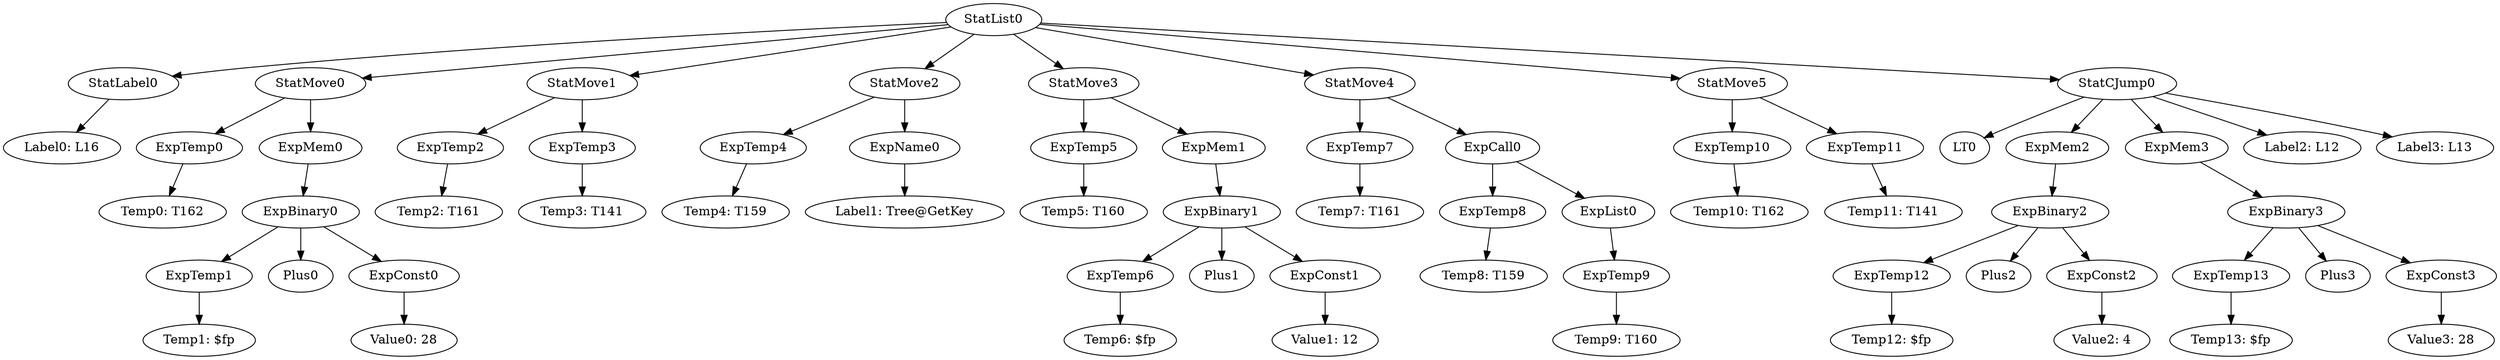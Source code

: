 digraph {
	ordering = out;
	ExpMem3 -> ExpBinary3;
	ExpConst3 -> "Value3: 28";
	ExpBinary3 -> ExpTemp13;
	ExpBinary3 -> Plus3;
	ExpBinary3 -> ExpConst3;
	ExpTemp13 -> "Temp13: $fp";
	ExpConst2 -> "Value2: 4";
	ExpBinary2 -> ExpTemp12;
	ExpBinary2 -> Plus2;
	ExpBinary2 -> ExpConst2;
	ExpList0 -> ExpTemp9;
	ExpTemp9 -> "Temp9: T160";
	ExpMem2 -> ExpBinary2;
	ExpCall0 -> ExpTemp8;
	ExpCall0 -> ExpList0;
	StatCJump0 -> LT0;
	StatCJump0 -> ExpMem2;
	StatCJump0 -> ExpMem3;
	StatCJump0 -> "Label2: L12";
	StatCJump0 -> "Label3: L13";
	ExpTemp8 -> "Temp8: T159";
	StatMove1 -> ExpTemp2;
	StatMove1 -> ExpTemp3;
	StatMove5 -> ExpTemp10;
	StatMove5 -> ExpTemp11;
	ExpConst1 -> "Value1: 12";
	ExpBinary1 -> ExpTemp6;
	ExpBinary1 -> Plus1;
	ExpBinary1 -> ExpConst1;
	ExpTemp10 -> "Temp10: T162";
	ExpTemp2 -> "Temp2: T161";
	StatMove2 -> ExpTemp4;
	StatMove2 -> ExpName0;
	ExpConst0 -> "Value0: 28";
	ExpMem1 -> ExpBinary1;
	StatLabel0 -> "Label0: L16";
	StatList0 -> StatLabel0;
	StatList0 -> StatMove0;
	StatList0 -> StatMove1;
	StatList0 -> StatMove2;
	StatList0 -> StatMove3;
	StatList0 -> StatMove4;
	StatList0 -> StatMove5;
	StatList0 -> StatCJump0;
	ExpTemp0 -> "Temp0: T162";
	ExpTemp12 -> "Temp12: $fp";
	ExpBinary0 -> ExpTemp1;
	ExpBinary0 -> Plus0;
	ExpBinary0 -> ExpConst0;
	StatMove0 -> ExpTemp0;
	StatMove0 -> ExpMem0;
	ExpTemp3 -> "Temp3: T141";
	ExpName0 -> "Label1: Tree@GetKey";
	ExpTemp4 -> "Temp4: T159";
	ExpTemp7 -> "Temp7: T161";
	ExpTemp1 -> "Temp1: $fp";
	ExpTemp5 -> "Temp5: T160";
	ExpTemp11 -> "Temp11: T141";
	StatMove3 -> ExpTemp5;
	StatMove3 -> ExpMem1;
	ExpTemp6 -> "Temp6: $fp";
	ExpMem0 -> ExpBinary0;
	StatMove4 -> ExpTemp7;
	StatMove4 -> ExpCall0;
}

